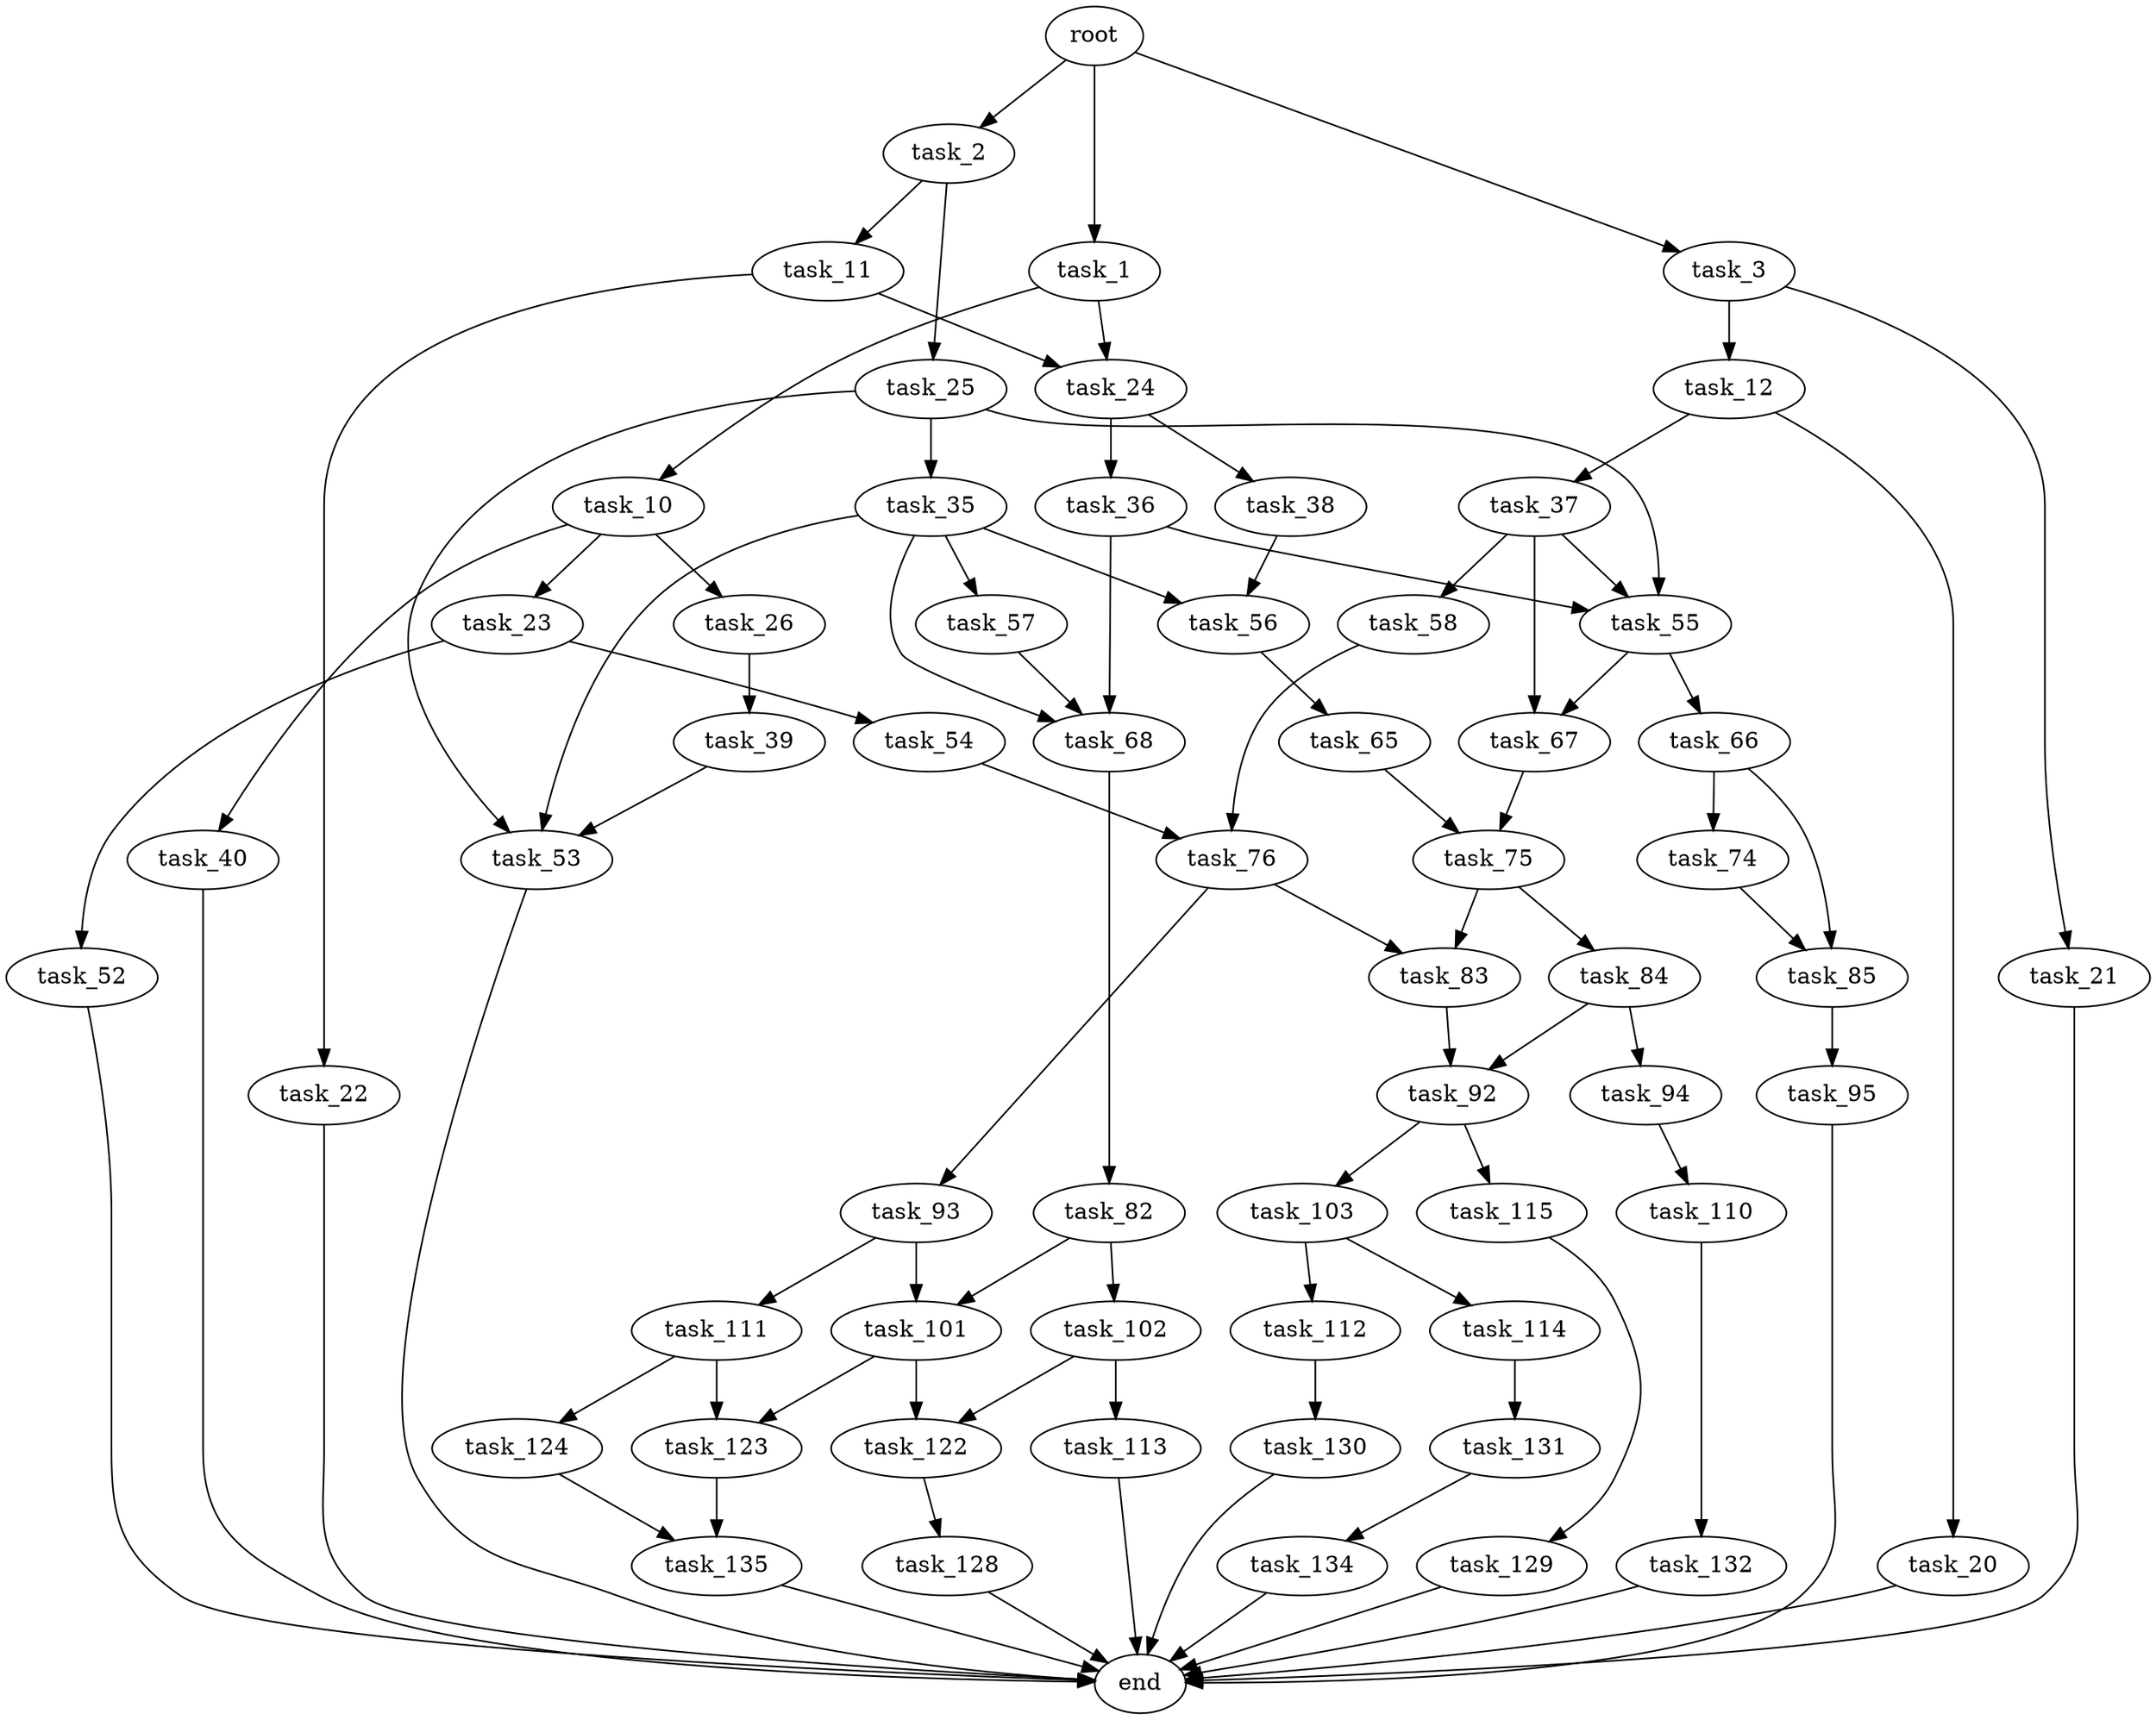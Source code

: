 digraph G {
  root [size="0.000000"];
  task_1 [size="28991029248.000000"];
  task_2 [size="4810079636.000000"];
  task_3 [size="39736338186.000000"];
  task_10 [size="1846175273.000000"];
  task_24 [size="134217728000.000000"];
  task_11 [size="134217728000.000000"];
  task_25 [size="4753689876.000000"];
  task_12 [size="137806025916.000000"];
  task_21 [size="8589934592.000000"];
  task_23 [size="368293445632.000000"];
  task_26 [size="549948884076.000000"];
  task_40 [size="549755813888.000000"];
  task_22 [size="55810239854.000000"];
  task_20 [size="546255124428.000000"];
  task_37 [size="44875029763.000000"];
  end [size="0.000000"];
  task_52 [size="42200918097.000000"];
  task_54 [size="197928505525.000000"];
  task_36 [size="1373794384249.000000"];
  task_38 [size="6866894432.000000"];
  task_35 [size="368293445632.000000"];
  task_53 [size="17482485274.000000"];
  task_55 [size="80349020038.000000"];
  task_39 [size="134217728000.000000"];
  task_56 [size="28991029248.000000"];
  task_57 [size="134217728000.000000"];
  task_68 [size="68719476736.000000"];
  task_58 [size="782757789696.000000"];
  task_67 [size="22301105655.000000"];
  task_76 [size="68719476736.000000"];
  task_66 [size="44431637629.000000"];
  task_65 [size="2076527480.000000"];
  task_75 [size="485306677997.000000"];
  task_74 [size="5089576058.000000"];
  task_85 [size="26283184519.000000"];
  task_82 [size="15124686640.000000"];
  task_83 [size="388957841431.000000"];
  task_84 [size="204062997024.000000"];
  task_93 [size="2222114838.000000"];
  task_101 [size="20674878126.000000"];
  task_102 [size="549755813888.000000"];
  task_92 [size="70059883388.000000"];
  task_94 [size="238334162693.000000"];
  task_95 [size="6228111183.000000"];
  task_103 [size="41580828699.000000"];
  task_115 [size="144004291224.000000"];
  task_111 [size="11971809854.000000"];
  task_110 [size="549755813888.000000"];
  task_122 [size="1041929151689.000000"];
  task_123 [size="231928233984.000000"];
  task_113 [size="68719476736.000000"];
  task_112 [size="111829129830.000000"];
  task_114 [size="549755813888.000000"];
  task_132 [size="270262980.000000"];
  task_124 [size="18432309509.000000"];
  task_130 [size="28991029248.000000"];
  task_131 [size="185492894236.000000"];
  task_129 [size="68719476736.000000"];
  task_128 [size="262163224302.000000"];
  task_135 [size="90195487430.000000"];
  task_134 [size="5914644185.000000"];

  root -> task_1 [size="1.000000"];
  root -> task_2 [size="1.000000"];
  root -> task_3 [size="1.000000"];
  task_1 -> task_10 [size="75497472.000000"];
  task_1 -> task_24 [size="75497472.000000"];
  task_2 -> task_11 [size="134217728.000000"];
  task_2 -> task_25 [size="134217728.000000"];
  task_3 -> task_12 [size="679477248.000000"];
  task_3 -> task_21 [size="679477248.000000"];
  task_10 -> task_23 [size="75497472.000000"];
  task_10 -> task_26 [size="75497472.000000"];
  task_10 -> task_40 [size="75497472.000000"];
  task_24 -> task_36 [size="209715200.000000"];
  task_24 -> task_38 [size="209715200.000000"];
  task_11 -> task_22 [size="209715200.000000"];
  task_11 -> task_24 [size="209715200.000000"];
  task_25 -> task_35 [size="75497472.000000"];
  task_25 -> task_53 [size="75497472.000000"];
  task_25 -> task_55 [size="75497472.000000"];
  task_12 -> task_20 [size="536870912.000000"];
  task_12 -> task_37 [size="536870912.000000"];
  task_21 -> end [size="1.000000"];
  task_23 -> task_52 [size="411041792.000000"];
  task_23 -> task_54 [size="411041792.000000"];
  task_26 -> task_39 [size="411041792.000000"];
  task_40 -> end [size="1.000000"];
  task_22 -> end [size="1.000000"];
  task_20 -> end [size="1.000000"];
  task_37 -> task_55 [size="33554432.000000"];
  task_37 -> task_58 [size="33554432.000000"];
  task_37 -> task_67 [size="33554432.000000"];
  task_52 -> end [size="1.000000"];
  task_54 -> task_76 [size="301989888.000000"];
  task_36 -> task_55 [size="838860800.000000"];
  task_36 -> task_68 [size="838860800.000000"];
  task_38 -> task_56 [size="411041792.000000"];
  task_35 -> task_53 [size="411041792.000000"];
  task_35 -> task_56 [size="411041792.000000"];
  task_35 -> task_57 [size="411041792.000000"];
  task_35 -> task_68 [size="411041792.000000"];
  task_53 -> end [size="1.000000"];
  task_55 -> task_66 [size="75497472.000000"];
  task_55 -> task_67 [size="75497472.000000"];
  task_39 -> task_53 [size="209715200.000000"];
  task_56 -> task_65 [size="75497472.000000"];
  task_57 -> task_68 [size="209715200.000000"];
  task_68 -> task_82 [size="134217728.000000"];
  task_58 -> task_76 [size="679477248.000000"];
  task_67 -> task_75 [size="75497472.000000"];
  task_76 -> task_83 [size="134217728.000000"];
  task_76 -> task_93 [size="134217728.000000"];
  task_66 -> task_74 [size="209715200.000000"];
  task_66 -> task_85 [size="209715200.000000"];
  task_65 -> task_75 [size="33554432.000000"];
  task_75 -> task_83 [size="679477248.000000"];
  task_75 -> task_84 [size="679477248.000000"];
  task_74 -> task_85 [size="209715200.000000"];
  task_85 -> task_95 [size="75497472.000000"];
  task_82 -> task_101 [size="33554432.000000"];
  task_82 -> task_102 [size="33554432.000000"];
  task_83 -> task_92 [size="301989888.000000"];
  task_84 -> task_92 [size="838860800.000000"];
  task_84 -> task_94 [size="838860800.000000"];
  task_93 -> task_101 [size="75497472.000000"];
  task_93 -> task_111 [size="75497472.000000"];
  task_101 -> task_122 [size="679477248.000000"];
  task_101 -> task_123 [size="679477248.000000"];
  task_102 -> task_113 [size="536870912.000000"];
  task_102 -> task_122 [size="536870912.000000"];
  task_92 -> task_103 [size="75497472.000000"];
  task_92 -> task_115 [size="75497472.000000"];
  task_94 -> task_110 [size="209715200.000000"];
  task_95 -> end [size="1.000000"];
  task_103 -> task_112 [size="679477248.000000"];
  task_103 -> task_114 [size="679477248.000000"];
  task_115 -> task_129 [size="134217728.000000"];
  task_111 -> task_123 [size="536870912.000000"];
  task_111 -> task_124 [size="536870912.000000"];
  task_110 -> task_132 [size="536870912.000000"];
  task_122 -> task_128 [size="838860800.000000"];
  task_123 -> task_135 [size="301989888.000000"];
  task_113 -> end [size="1.000000"];
  task_112 -> task_130 [size="75497472.000000"];
  task_114 -> task_131 [size="536870912.000000"];
  task_132 -> end [size="1.000000"];
  task_124 -> task_135 [size="301989888.000000"];
  task_130 -> end [size="1.000000"];
  task_131 -> task_134 [size="536870912.000000"];
  task_129 -> end [size="1.000000"];
  task_128 -> end [size="1.000000"];
  task_135 -> end [size="1.000000"];
  task_134 -> end [size="1.000000"];
}
